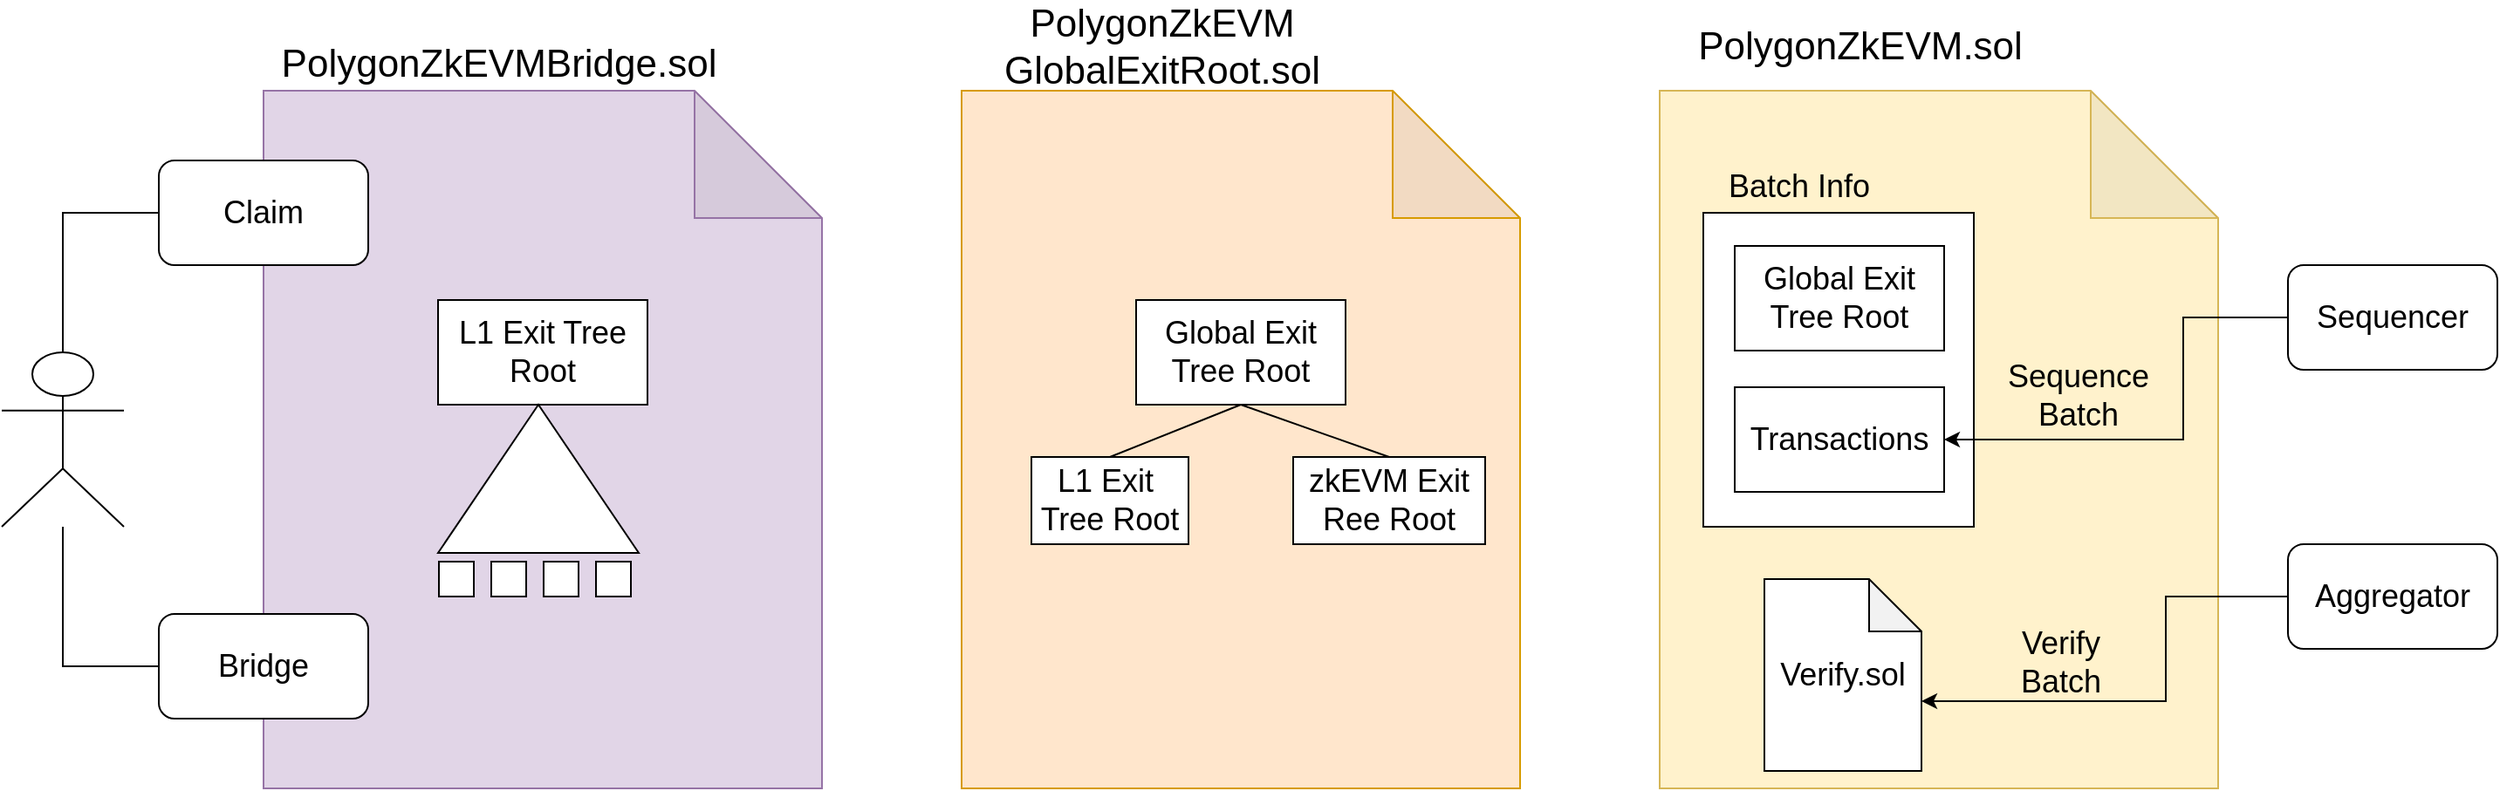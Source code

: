 <mxfile version="22.0.8" type="github">
  <diagram name="Seite-1" id="j2oCauuogQ8NOSz05JqT">
    <mxGraphModel dx="2562" dy="1185" grid="1" gridSize="10" guides="1" tooltips="1" connect="1" arrows="1" fold="1" page="1" pageScale="1" pageWidth="827" pageHeight="1169" math="0" shadow="0">
      <root>
        <mxCell id="0" />
        <mxCell id="1" parent="0" />
        <mxCell id="4N5WWOKBTAKUQs4fO8nh-11" value="" style="shape=note;whiteSpace=wrap;html=1;backgroundOutline=1;darkOpacity=0.05;size=73;fillColor=#e1d5e7;strokeColor=#9673a6;fontSize=18;" vertex="1" parent="1">
          <mxGeometry x="40" y="120" width="320" height="400" as="geometry" />
        </mxCell>
        <mxCell id="4N5WWOKBTAKUQs4fO8nh-14" value="" style="shape=note;whiteSpace=wrap;html=1;backgroundOutline=1;darkOpacity=0.05;size=73;fillColor=#ffe6cc;strokeColor=#d79b00;fontSize=18;" vertex="1" parent="1">
          <mxGeometry x="440" y="120" width="320" height="400" as="geometry" />
        </mxCell>
        <mxCell id="4N5WWOKBTAKUQs4fO8nh-15" value="" style="shape=note;whiteSpace=wrap;html=1;backgroundOutline=1;darkOpacity=0.05;size=73;fillColor=#fff2cc;strokeColor=#d6b656;fontSize=18;" vertex="1" parent="1">
          <mxGeometry x="840" y="120" width="320" height="400" as="geometry" />
        </mxCell>
        <mxCell id="4N5WWOKBTAKUQs4fO8nh-16" value="PolygonZkEVMBridge.sol" style="text;html=1;strokeColor=none;fillColor=none;align=center;verticalAlign=middle;whiteSpace=wrap;rounded=0;fontSize=22;" vertex="1" parent="1">
          <mxGeometry x="90" y="90" width="170" height="30" as="geometry" />
        </mxCell>
        <mxCell id="4N5WWOKBTAKUQs4fO8nh-17" value="PolygonZkEVM&lt;br style=&quot;font-size: 22px;&quot;&gt;GlobalExitRoot.sol" style="text;html=1;strokeColor=none;fillColor=none;align=center;verticalAlign=middle;whiteSpace=wrap;rounded=0;fontSize=22;" vertex="1" parent="1">
          <mxGeometry x="470" y="80" width="170" height="30" as="geometry" />
        </mxCell>
        <mxCell id="4N5WWOKBTAKUQs4fO8nh-18" value="PolygonZkEVM.sol" style="text;html=1;strokeColor=none;fillColor=none;align=center;verticalAlign=middle;whiteSpace=wrap;rounded=0;fontSize=22;" vertex="1" parent="1">
          <mxGeometry x="870" y="80" width="170" height="30" as="geometry" />
        </mxCell>
        <mxCell id="4N5WWOKBTAKUQs4fO8nh-19" value="&lt;font style=&quot;font-size: 18px;&quot;&gt;L1 Exit Tree Root&lt;/font&gt;" style="rounded=0;whiteSpace=wrap;html=1;fontSize=18;" vertex="1" parent="1">
          <mxGeometry x="140" y="240" width="120" height="60" as="geometry" />
        </mxCell>
        <mxCell id="4N5WWOKBTAKUQs4fO8nh-20" value="" style="triangle;whiteSpace=wrap;html=1;rotation=-90;" vertex="1" parent="1">
          <mxGeometry x="155" y="285" width="85" height="115" as="geometry" />
        </mxCell>
        <mxCell id="4N5WWOKBTAKUQs4fO8nh-22" value="" style="whiteSpace=wrap;html=1;aspect=fixed;" vertex="1" parent="1">
          <mxGeometry x="140.5" y="390" width="20" height="20" as="geometry" />
        </mxCell>
        <mxCell id="4N5WWOKBTAKUQs4fO8nh-25" value="" style="whiteSpace=wrap;html=1;aspect=fixed;" vertex="1" parent="1">
          <mxGeometry x="170.5" y="390" width="20" height="20" as="geometry" />
        </mxCell>
        <mxCell id="4N5WWOKBTAKUQs4fO8nh-26" value="" style="whiteSpace=wrap;html=1;aspect=fixed;" vertex="1" parent="1">
          <mxGeometry x="200.5" y="390" width="20" height="20" as="geometry" />
        </mxCell>
        <mxCell id="4N5WWOKBTAKUQs4fO8nh-27" value="" style="whiteSpace=wrap;html=1;aspect=fixed;" vertex="1" parent="1">
          <mxGeometry x="230.5" y="390" width="20" height="20" as="geometry" />
        </mxCell>
        <mxCell id="4N5WWOKBTAKUQs4fO8nh-32" style="rounded=0;orthogonalLoop=1;jettySize=auto;html=1;exitX=0.5;exitY=1;exitDx=0;exitDy=0;entryX=0.5;entryY=0;entryDx=0;entryDy=0;endArrow=none;endFill=0;" edge="1" parent="1" source="4N5WWOKBTAKUQs4fO8nh-28" target="4N5WWOKBTAKUQs4fO8nh-29">
          <mxGeometry relative="1" as="geometry" />
        </mxCell>
        <mxCell id="4N5WWOKBTAKUQs4fO8nh-33" style="rounded=0;orthogonalLoop=1;jettySize=auto;html=1;exitX=0.5;exitY=1;exitDx=0;exitDy=0;entryX=0.5;entryY=0;entryDx=0;entryDy=0;endArrow=none;endFill=0;" edge="1" parent="1" source="4N5WWOKBTAKUQs4fO8nh-28" target="4N5WWOKBTAKUQs4fO8nh-30">
          <mxGeometry relative="1" as="geometry" />
        </mxCell>
        <mxCell id="4N5WWOKBTAKUQs4fO8nh-28" value="&lt;font style=&quot;font-size: 18px;&quot;&gt;Global Exit&lt;br&gt;Tree Root&lt;br&gt;&lt;/font&gt;" style="rounded=0;whiteSpace=wrap;html=1;" vertex="1" parent="1">
          <mxGeometry x="540" y="240" width="120" height="60" as="geometry" />
        </mxCell>
        <mxCell id="4N5WWOKBTAKUQs4fO8nh-29" value="&lt;font style=&quot;font-size: 18px;&quot;&gt;L1 Exit&amp;nbsp;&lt;br&gt;Tree Root&lt;br&gt;&lt;/font&gt;" style="rounded=0;whiteSpace=wrap;html=1;" vertex="1" parent="1">
          <mxGeometry x="480" y="330" width="90" height="50" as="geometry" />
        </mxCell>
        <mxCell id="4N5WWOKBTAKUQs4fO8nh-30" value="&lt;font style=&quot;font-size: 18px;&quot;&gt;zkEVM Exit&lt;br&gt;Ree Root&lt;br&gt;&lt;/font&gt;" style="rounded=0;whiteSpace=wrap;html=1;" vertex="1" parent="1">
          <mxGeometry x="630" y="330" width="110" height="50" as="geometry" />
        </mxCell>
        <mxCell id="4N5WWOKBTAKUQs4fO8nh-34" value="" style="rounded=0;whiteSpace=wrap;html=1;" vertex="1" parent="1">
          <mxGeometry x="865" y="190" width="155" height="180" as="geometry" />
        </mxCell>
        <mxCell id="4N5WWOKBTAKUQs4fO8nh-35" value="&lt;font style=&quot;font-size: 18px;&quot;&gt;Global Exit&lt;br&gt;Tree Root&lt;br&gt;&lt;/font&gt;" style="rounded=0;whiteSpace=wrap;html=1;" vertex="1" parent="1">
          <mxGeometry x="883" y="209" width="120" height="60" as="geometry" />
        </mxCell>
        <mxCell id="4N5WWOKBTAKUQs4fO8nh-36" value="&lt;font style=&quot;font-size: 18px;&quot;&gt;Transactions&lt;br&gt;&lt;/font&gt;" style="rounded=0;whiteSpace=wrap;html=1;" vertex="1" parent="1">
          <mxGeometry x="883" y="290" width="120" height="60" as="geometry" />
        </mxCell>
        <mxCell id="4N5WWOKBTAKUQs4fO8nh-37" value="&lt;font style=&quot;font-size: 18px;&quot;&gt;Batch Info&lt;/font&gt;" style="text;html=1;strokeColor=none;fillColor=none;align=center;verticalAlign=middle;whiteSpace=wrap;rounded=0;" vertex="1" parent="1">
          <mxGeometry x="870" y="160" width="100" height="30" as="geometry" />
        </mxCell>
        <mxCell id="4N5WWOKBTAKUQs4fO8nh-38" value="&lt;font style=&quot;font-size: 18px;&quot;&gt;Verify.sol&lt;/font&gt;" style="shape=note;whiteSpace=wrap;html=1;backgroundOutline=1;darkOpacity=0.05;" vertex="1" parent="1">
          <mxGeometry x="900" y="400" width="90" height="110" as="geometry" />
        </mxCell>
        <mxCell id="4N5WWOKBTAKUQs4fO8nh-39" value="&lt;font style=&quot;font-size: 18px;&quot;&gt;Aggregator&lt;/font&gt;" style="rounded=1;whiteSpace=wrap;html=1;" vertex="1" parent="1">
          <mxGeometry x="1200" y="380" width="120" height="60" as="geometry" />
        </mxCell>
        <mxCell id="4N5WWOKBTAKUQs4fO8nh-47" style="edgeStyle=orthogonalEdgeStyle;rounded=0;orthogonalLoop=1;jettySize=auto;html=1;exitX=0;exitY=0.5;exitDx=0;exitDy=0;entryX=1;entryY=0.5;entryDx=0;entryDy=0;" edge="1" parent="1" source="4N5WWOKBTAKUQs4fO8nh-40" target="4N5WWOKBTAKUQs4fO8nh-36">
          <mxGeometry relative="1" as="geometry">
            <Array as="points">
              <mxPoint x="1140" y="250" />
              <mxPoint x="1140" y="320" />
            </Array>
          </mxGeometry>
        </mxCell>
        <mxCell id="4N5WWOKBTAKUQs4fO8nh-40" value="&lt;font style=&quot;font-size: 18px;&quot;&gt;Sequencer&lt;/font&gt;" style="rounded=1;whiteSpace=wrap;html=1;" vertex="1" parent="1">
          <mxGeometry x="1200" y="220" width="120" height="60" as="geometry" />
        </mxCell>
        <mxCell id="4N5WWOKBTAKUQs4fO8nh-42" value="" style="shape=umlActor;verticalLabelPosition=bottom;verticalAlign=top;html=1;outlineConnect=0;" vertex="1" parent="1">
          <mxGeometry x="-110" y="270" width="70" height="100" as="geometry" />
        </mxCell>
        <mxCell id="4N5WWOKBTAKUQs4fO8nh-43" value="Claim" style="rounded=1;whiteSpace=wrap;html=1;fontSize=18;" vertex="1" parent="1">
          <mxGeometry x="-20" y="160" width="120" height="60" as="geometry" />
        </mxCell>
        <mxCell id="4N5WWOKBTAKUQs4fO8nh-46" style="edgeStyle=orthogonalEdgeStyle;rounded=0;orthogonalLoop=1;jettySize=auto;html=1;exitX=0;exitY=0.5;exitDx=0;exitDy=0;endArrow=none;endFill=0;" edge="1" parent="1" source="4N5WWOKBTAKUQs4fO8nh-44" target="4N5WWOKBTAKUQs4fO8nh-42">
          <mxGeometry relative="1" as="geometry" />
        </mxCell>
        <mxCell id="4N5WWOKBTAKUQs4fO8nh-44" value="Bridge" style="rounded=1;whiteSpace=wrap;html=1;fontSize=18;" vertex="1" parent="1">
          <mxGeometry x="-20" y="420" width="120" height="60" as="geometry" />
        </mxCell>
        <mxCell id="4N5WWOKBTAKUQs4fO8nh-45" style="edgeStyle=orthogonalEdgeStyle;rounded=0;orthogonalLoop=1;jettySize=auto;html=1;exitX=0;exitY=0.5;exitDx=0;exitDy=0;entryX=0.5;entryY=0;entryDx=0;entryDy=0;entryPerimeter=0;endArrow=none;endFill=0;" edge="1" parent="1" source="4N5WWOKBTAKUQs4fO8nh-43" target="4N5WWOKBTAKUQs4fO8nh-42">
          <mxGeometry relative="1" as="geometry" />
        </mxCell>
        <mxCell id="4N5WWOKBTAKUQs4fO8nh-48" style="edgeStyle=orthogonalEdgeStyle;rounded=0;orthogonalLoop=1;jettySize=auto;html=1;exitX=0;exitY=0.5;exitDx=0;exitDy=0;entryX=0;entryY=0;entryDx=90;entryDy=70;entryPerimeter=0;" edge="1" parent="1" source="4N5WWOKBTAKUQs4fO8nh-39" target="4N5WWOKBTAKUQs4fO8nh-38">
          <mxGeometry relative="1" as="geometry">
            <Array as="points">
              <mxPoint x="1130" y="410" />
              <mxPoint x="1130" y="470" />
            </Array>
          </mxGeometry>
        </mxCell>
        <mxCell id="4N5WWOKBTAKUQs4fO8nh-49" value="Sequence Batch" style="text;html=1;strokeColor=none;fillColor=none;align=center;verticalAlign=middle;whiteSpace=wrap;rounded=0;fontSize=18;" vertex="1" parent="1">
          <mxGeometry x="1050" y="280" width="60" height="30" as="geometry" />
        </mxCell>
        <mxCell id="4N5WWOKBTAKUQs4fO8nh-50" value="Verify Batch" style="text;html=1;strokeColor=none;fillColor=none;align=center;verticalAlign=middle;whiteSpace=wrap;rounded=0;fontSize=18;" vertex="1" parent="1">
          <mxGeometry x="1040" y="433" width="60" height="30" as="geometry" />
        </mxCell>
      </root>
    </mxGraphModel>
  </diagram>
</mxfile>
